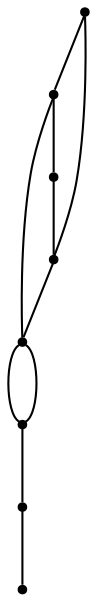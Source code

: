 graph {
  node [shape=point,comment="{\"directed\":false,\"doi\":\"10.1007/11618058_11\",\"figure\":\"1 (1)\"}"]

  v0 [pos="457.1214775617732,2188.6104583740234"]
  v1 [pos="505.2169002089389,2188.6104583740234"]
  v2 [pos="313.35412881540697,2188.6104583740234"]
  v3 [pos="409.59390670421516,2188.6104583740234"]
  v4 [pos="361.4984840570494,2188.6104583740234"]
  v5 [pos="265.2087044649346,2188.6104583740234"]
  v6 [pos="602.0765783975291,2188.6104583740234"]
  v7 [pos="554.6906704215116,2188.6104583740234"]

  v0 -- v1 [id="-1",pos="457.1214775617732,2188.6104583740234 468.17460029069764,2233.712514241536 496.63403888081393,2233.333333333333 505.2169002089389,2188.6104583740234"]
  v5 -- v2 [id="-3",pos="265.2087044649346,2188.6104583740234 313.35412881540697,2188.6104583740234 313.35412881540697,2188.6104583740234 313.35412881540697,2188.6104583740234"]
  v2 -- v4 [id="-4",pos="313.35412881540697,2188.6104583740234 361.4984840570494,2188.6104583740234 361.4984840570494,2188.6104583740234 361.4984840570494,2188.6104583740234"]
  v4 -- v3 [id="-5",pos="361.4984840570494,2188.6104583740234 409.59390670421516,2188.6104583740234 409.59390670421516,2188.6104583740234 409.59390670421516,2188.6104583740234"]
  v3 -- v0 [id="-6",pos="409.59390670421516,2188.6104583740234 457.1214775617732,2188.6104583740234 457.1214775617732,2188.6104583740234 457.1214775617732,2188.6104583740234"]
  v0 -- v1 [id="-7",pos="457.1214775617732,2188.6104583740234 505.2169002089389,2188.6104583740234 505.2169002089389,2188.6104583740234 505.2169002089389,2188.6104583740234"]
  v1 -- v7 [id="-8",pos="505.2169002089389,2188.6104583740234 554.6906704215116,2188.6104583740234 554.6906704215116,2188.6104583740234 554.6906704215116,2188.6104583740234"]
  v7 -- v6 [id="-9",pos="554.6906704215116,2188.6104583740234 602.0765783975291,2188.6104583740234 602.0765783975291,2188.6104583740234 602.0765783975291,2188.6104583740234"]
  v5 -- v3 [id="-11",pos="265.2087044649346,2188.6104583740234 362.8716569767442,2102.633412679036 362.8716569767442,2102.633412679036 362.8716569767442,2102.633412679036 409.59390670421516,2188.6104583740234 409.59390670421516,2188.6104583740234 409.59390670421516,2188.6104583740234"]
  v2 -- v0 [id="-13",pos="313.35412881540697,2188.6104583740234 322.08075944767444,2244.145965576172 445.2161518895349,2245.0917561848955 457.1214775617732,2188.6104583740234"]
}